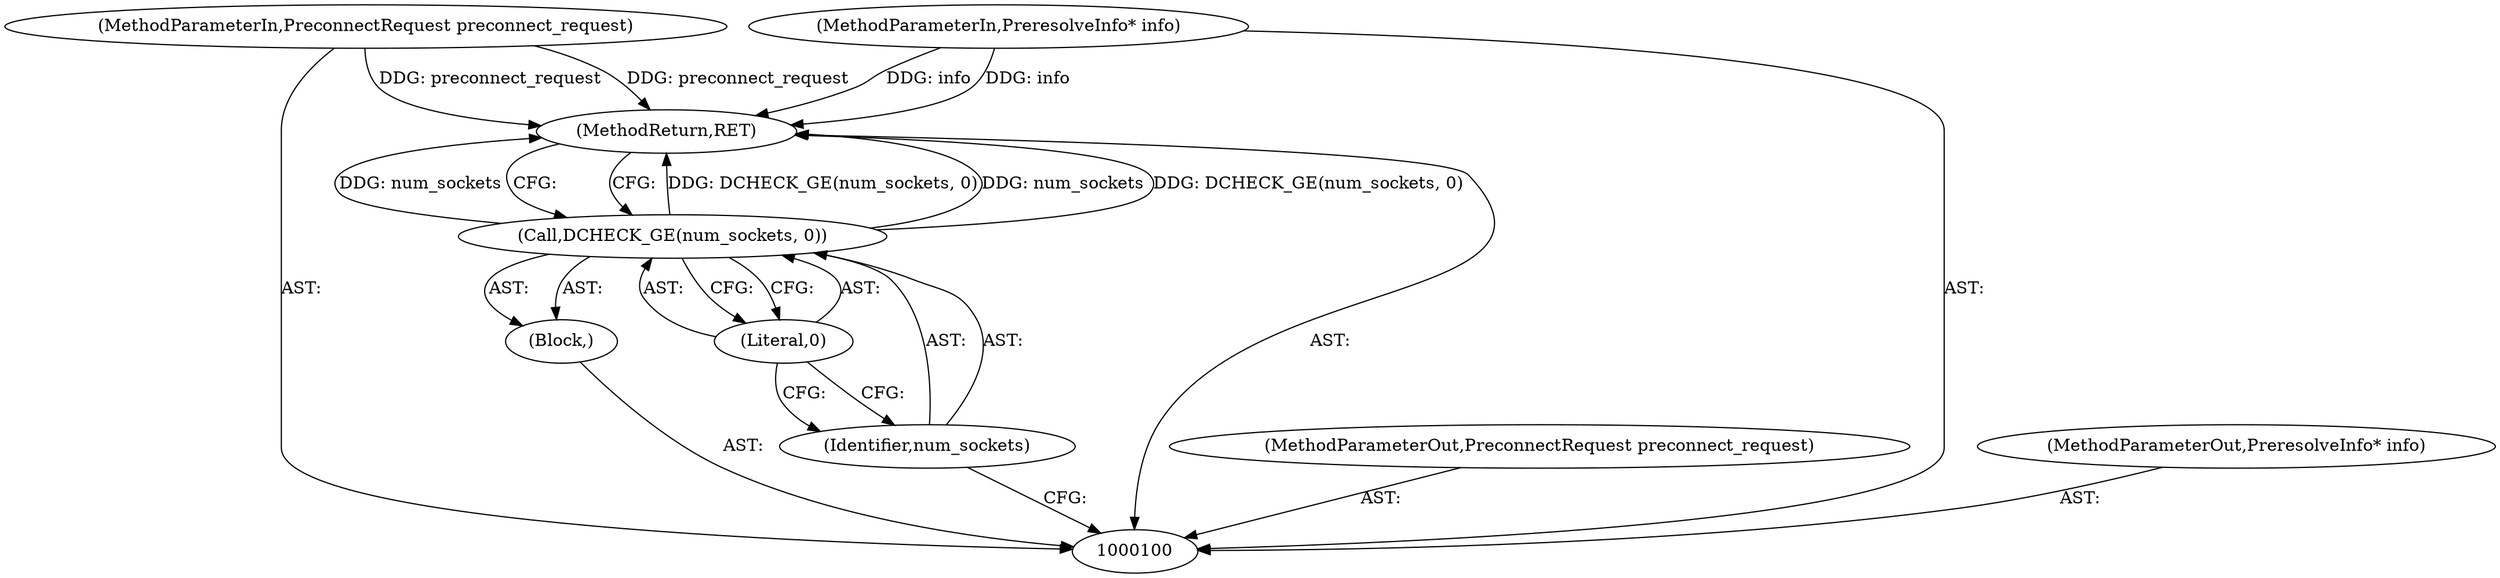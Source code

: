 digraph "0_Chrome_fec26ff33bf372476a70326f3669a35f34a9d474_8" {
"1000107" [label="(MethodReturn,RET)"];
"1000101" [label="(MethodParameterIn,PreconnectRequest preconnect_request)"];
"1000119" [label="(MethodParameterOut,PreconnectRequest preconnect_request)"];
"1000102" [label="(MethodParameterIn,PreresolveInfo* info)"];
"1000120" [label="(MethodParameterOut,PreresolveInfo* info)"];
"1000103" [label="(Block,)"];
"1000105" [label="(Identifier,num_sockets)"];
"1000104" [label="(Call,DCHECK_GE(num_sockets, 0))"];
"1000106" [label="(Literal,0)"];
"1000107" -> "1000100"  [label="AST: "];
"1000107" -> "1000104"  [label="CFG: "];
"1000104" -> "1000107"  [label="DDG: DCHECK_GE(num_sockets, 0)"];
"1000104" -> "1000107"  [label="DDG: num_sockets"];
"1000102" -> "1000107"  [label="DDG: info"];
"1000101" -> "1000107"  [label="DDG: preconnect_request"];
"1000101" -> "1000100"  [label="AST: "];
"1000101" -> "1000107"  [label="DDG: preconnect_request"];
"1000119" -> "1000100"  [label="AST: "];
"1000102" -> "1000100"  [label="AST: "];
"1000102" -> "1000107"  [label="DDG: info"];
"1000120" -> "1000100"  [label="AST: "];
"1000103" -> "1000100"  [label="AST: "];
"1000104" -> "1000103"  [label="AST: "];
"1000105" -> "1000104"  [label="AST: "];
"1000105" -> "1000100"  [label="CFG: "];
"1000106" -> "1000105"  [label="CFG: "];
"1000104" -> "1000103"  [label="AST: "];
"1000104" -> "1000106"  [label="CFG: "];
"1000105" -> "1000104"  [label="AST: "];
"1000106" -> "1000104"  [label="AST: "];
"1000107" -> "1000104"  [label="CFG: "];
"1000104" -> "1000107"  [label="DDG: DCHECK_GE(num_sockets, 0)"];
"1000104" -> "1000107"  [label="DDG: num_sockets"];
"1000106" -> "1000104"  [label="AST: "];
"1000106" -> "1000105"  [label="CFG: "];
"1000104" -> "1000106"  [label="CFG: "];
}
